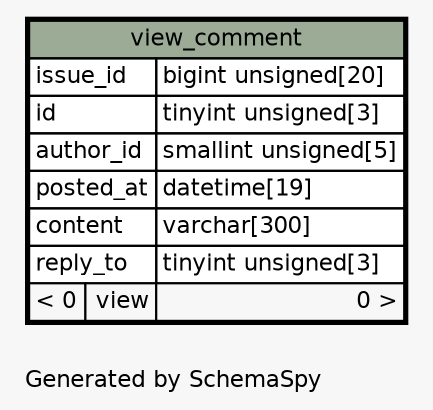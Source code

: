 // dot 2.38.0 on Linux 3.19.0-18-generic
// SchemaSpy rev 590
digraph "oneDegreeRelationshipsDiagram" {
  graph [
    rankdir="RL"
    bgcolor="#f7f7f7"
    label="\nGenerated by SchemaSpy"
    labeljust="l"
    nodesep="0.18"
    ranksep="0.46"
    fontname="Helvetica"
    fontsize="11"
  ];
  node [
    fontname="Helvetica"
    fontsize="11"
    shape="plaintext"
  ];
  edge [
    arrowsize="0.8"
  ];
  "view_comment" [
    label=<
    <TABLE BORDER="2" CELLBORDER="1" CELLSPACING="0" BGCOLOR="#ffffff">
      <TR><TD COLSPAN="3" BGCOLOR="#9bab96" ALIGN="CENTER">view_comment</TD></TR>
      <TR><TD PORT="issue_id" COLSPAN="2" ALIGN="LEFT">issue_id</TD><TD PORT="issue_id.type" ALIGN="LEFT">bigint unsigned[20]</TD></TR>
      <TR><TD PORT="id" COLSPAN="2" ALIGN="LEFT">id</TD><TD PORT="id.type" ALIGN="LEFT">tinyint unsigned[3]</TD></TR>
      <TR><TD PORT="author_id" COLSPAN="2" ALIGN="LEFT">author_id</TD><TD PORT="author_id.type" ALIGN="LEFT">smallint unsigned[5]</TD></TR>
      <TR><TD PORT="posted_at" COLSPAN="2" ALIGN="LEFT">posted_at</TD><TD PORT="posted_at.type" ALIGN="LEFT">datetime[19]</TD></TR>
      <TR><TD PORT="content" COLSPAN="2" ALIGN="LEFT">content</TD><TD PORT="content.type" ALIGN="LEFT">varchar[300]</TD></TR>
      <TR><TD PORT="reply_to" COLSPAN="2" ALIGN="LEFT">reply_to</TD><TD PORT="reply_to.type" ALIGN="LEFT">tinyint unsigned[3]</TD></TR>
      <TR><TD ALIGN="LEFT" BGCOLOR="#f7f7f7">&lt; 0</TD><TD ALIGN="RIGHT" BGCOLOR="#f7f7f7">view</TD><TD ALIGN="RIGHT" BGCOLOR="#f7f7f7">0 &gt;</TD></TR>
    </TABLE>>
    URL="view_comment.html"
    tooltip="view_comment"
  ];
}
